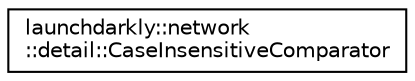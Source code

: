 digraph "Graphical Class Hierarchy"
{
 // LATEX_PDF_SIZE
  edge [fontname="Helvetica",fontsize="10",labelfontname="Helvetica",labelfontsize="10"];
  node [fontname="Helvetica",fontsize="10",shape=record];
  rankdir="LR";
  Node0 [label="launchdarkly::network\l::detail::CaseInsensitiveComparator",height=0.2,width=0.4,color="black", fillcolor="white", style="filled",URL="$structlaunchdarkly_1_1network_1_1detail_1_1CaseInsensitiveComparator.html",tooltip=" "];
}
